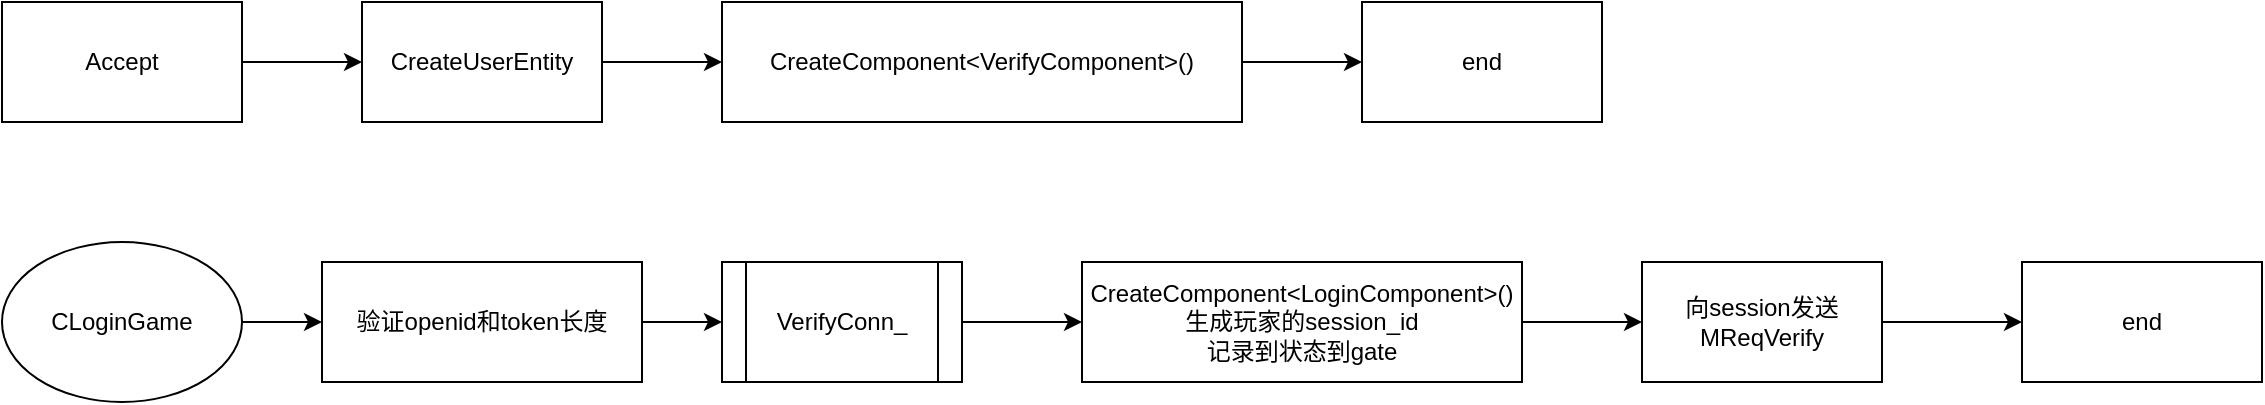 <mxfile version="26.0.14">
  <diagram name="第 1 页" id="C-d_J6np51PSpjA0dG-Z">
    <mxGraphModel dx="1434" dy="738" grid="1" gridSize="10" guides="1" tooltips="1" connect="1" arrows="1" fold="1" page="1" pageScale="1" pageWidth="827" pageHeight="1169" math="0" shadow="0">
      <root>
        <mxCell id="0" />
        <mxCell id="1" parent="0" />
        <mxCell id="HDlahi36_DwtvmR1-DTq-4" value="" style="edgeStyle=orthogonalEdgeStyle;rounded=0;orthogonalLoop=1;jettySize=auto;html=1;" edge="1" parent="1" source="HDlahi36_DwtvmR1-DTq-1" target="HDlahi36_DwtvmR1-DTq-3">
          <mxGeometry relative="1" as="geometry" />
        </mxCell>
        <mxCell id="HDlahi36_DwtvmR1-DTq-1" value="CLoginGame" style="ellipse;whiteSpace=wrap;html=1;" vertex="1" parent="1">
          <mxGeometry x="80" y="190" width="120" height="80" as="geometry" />
        </mxCell>
        <mxCell id="HDlahi36_DwtvmR1-DTq-13" value="" style="edgeStyle=orthogonalEdgeStyle;rounded=0;orthogonalLoop=1;jettySize=auto;html=1;" edge="1" parent="1" source="HDlahi36_DwtvmR1-DTq-3" target="HDlahi36_DwtvmR1-DTq-12">
          <mxGeometry relative="1" as="geometry" />
        </mxCell>
        <mxCell id="HDlahi36_DwtvmR1-DTq-3" value="验证openid和token长度" style="rounded=0;whiteSpace=wrap;html=1;" vertex="1" parent="1">
          <mxGeometry x="240" y="200" width="160" height="60" as="geometry" />
        </mxCell>
        <mxCell id="HDlahi36_DwtvmR1-DTq-7" value="" style="edgeStyle=orthogonalEdgeStyle;rounded=0;orthogonalLoop=1;jettySize=auto;html=1;" edge="1" parent="1" source="HDlahi36_DwtvmR1-DTq-5" target="HDlahi36_DwtvmR1-DTq-6">
          <mxGeometry relative="1" as="geometry" />
        </mxCell>
        <mxCell id="HDlahi36_DwtvmR1-DTq-5" value="Accept" style="rounded=0;whiteSpace=wrap;html=1;" vertex="1" parent="1">
          <mxGeometry x="80" y="70" width="120" height="60" as="geometry" />
        </mxCell>
        <mxCell id="HDlahi36_DwtvmR1-DTq-9" value="" style="edgeStyle=orthogonalEdgeStyle;rounded=0;orthogonalLoop=1;jettySize=auto;html=1;" edge="1" parent="1" source="HDlahi36_DwtvmR1-DTq-6" target="HDlahi36_DwtvmR1-DTq-8">
          <mxGeometry relative="1" as="geometry" />
        </mxCell>
        <mxCell id="HDlahi36_DwtvmR1-DTq-6" value="CreateUserEntity" style="rounded=0;whiteSpace=wrap;html=1;" vertex="1" parent="1">
          <mxGeometry x="260" y="70" width="120" height="60" as="geometry" />
        </mxCell>
        <mxCell id="HDlahi36_DwtvmR1-DTq-19" value="" style="edgeStyle=orthogonalEdgeStyle;rounded=0;orthogonalLoop=1;jettySize=auto;html=1;" edge="1" parent="1" source="HDlahi36_DwtvmR1-DTq-8" target="HDlahi36_DwtvmR1-DTq-18">
          <mxGeometry relative="1" as="geometry" />
        </mxCell>
        <mxCell id="HDlahi36_DwtvmR1-DTq-8" value="CreateComponent&amp;lt;VerifyComponent&amp;gt;()" style="rounded=0;whiteSpace=wrap;html=1;" vertex="1" parent="1">
          <mxGeometry x="440" y="70" width="260" height="60" as="geometry" />
        </mxCell>
        <mxCell id="HDlahi36_DwtvmR1-DTq-15" value="" style="edgeStyle=orthogonalEdgeStyle;rounded=0;orthogonalLoop=1;jettySize=auto;html=1;" edge="1" parent="1" source="HDlahi36_DwtvmR1-DTq-12" target="HDlahi36_DwtvmR1-DTq-14">
          <mxGeometry relative="1" as="geometry" />
        </mxCell>
        <mxCell id="HDlahi36_DwtvmR1-DTq-12" value="VerifyConn_" style="shape=process;whiteSpace=wrap;html=1;backgroundOutline=1;" vertex="1" parent="1">
          <mxGeometry x="440" y="200" width="120" height="60" as="geometry" />
        </mxCell>
        <mxCell id="HDlahi36_DwtvmR1-DTq-17" value="" style="edgeStyle=orthogonalEdgeStyle;rounded=0;orthogonalLoop=1;jettySize=auto;html=1;" edge="1" parent="1" source="HDlahi36_DwtvmR1-DTq-14" target="HDlahi36_DwtvmR1-DTq-16">
          <mxGeometry relative="1" as="geometry" />
        </mxCell>
        <mxCell id="HDlahi36_DwtvmR1-DTq-14" value="CreateComponent&amp;lt;LoginComponent&amp;gt;()&lt;br&gt;生成玩家的session_id&lt;br&gt;记录到状态到gate" style="rounded=0;whiteSpace=wrap;html=1;" vertex="1" parent="1">
          <mxGeometry x="620" y="200" width="220" height="60" as="geometry" />
        </mxCell>
        <mxCell id="HDlahi36_DwtvmR1-DTq-21" value="" style="edgeStyle=orthogonalEdgeStyle;rounded=0;orthogonalLoop=1;jettySize=auto;html=1;" edge="1" parent="1" source="HDlahi36_DwtvmR1-DTq-16" target="HDlahi36_DwtvmR1-DTq-20">
          <mxGeometry relative="1" as="geometry" />
        </mxCell>
        <mxCell id="HDlahi36_DwtvmR1-DTq-16" value="向session发送MReqVerify" style="rounded=0;whiteSpace=wrap;html=1;" vertex="1" parent="1">
          <mxGeometry x="900" y="200" width="120" height="60" as="geometry" />
        </mxCell>
        <mxCell id="HDlahi36_DwtvmR1-DTq-18" value="end" style="whiteSpace=wrap;html=1;rounded=0;" vertex="1" parent="1">
          <mxGeometry x="760" y="70" width="120" height="60" as="geometry" />
        </mxCell>
        <mxCell id="HDlahi36_DwtvmR1-DTq-20" value="end" style="whiteSpace=wrap;html=1;rounded=0;" vertex="1" parent="1">
          <mxGeometry x="1090" y="200" width="120" height="60" as="geometry" />
        </mxCell>
      </root>
    </mxGraphModel>
  </diagram>
</mxfile>
